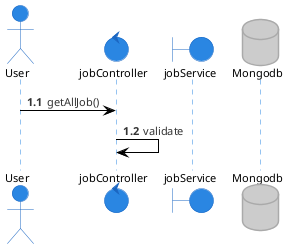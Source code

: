 @startuml regsiterSequence
!theme reddress-lightblue

autonumber 1.1
actor User
control  jobController
boundary jobService
database Mongodb

User -> jobController: getAllJob()
jobController -> jobController: validate

@enduml
